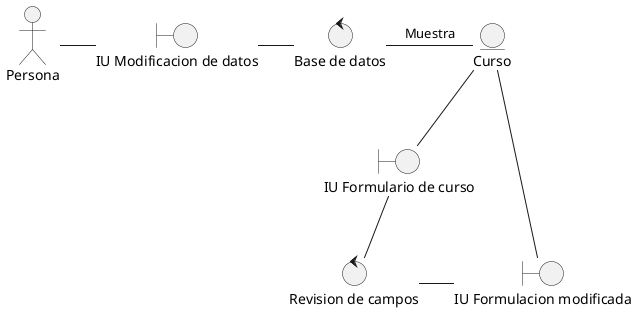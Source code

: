 @startuml analisisClaseDiagramaUC12

actor  Persona as Persona
boundary "IU Modificacion de datos" as Propuesta
control "Base de datos" as Controlador
entity Curso as Curso
boundary "IU Formulario de curso" as Formulario
control "Revision de campos" as Revision
boundary "IU Formulacion modificada" as Modificacion
Persona -r- Propuesta
Propuesta -r- Controlador 
Controlador -r- Curso: Muestra
Curso -- Formulario
Formulario -down- Revision
Revision -r- Modificacion
Modificacion -r- Curso

@enduml